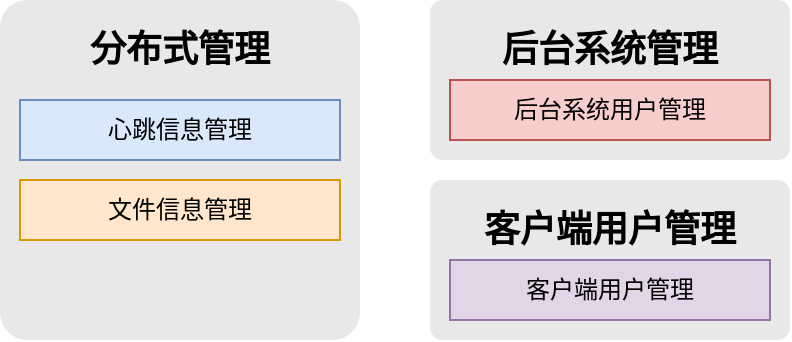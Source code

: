 <mxfile version="24.2.5" type="device">
  <diagram name="第 1 页" id="fBJQqrs0X9zh_bPnM97s">
    <mxGraphModel dx="1420" dy="870" grid="1" gridSize="10" guides="1" tooltips="1" connect="1" arrows="1" fold="1" page="1" pageScale="1" pageWidth="1169" pageHeight="827" math="0" shadow="0">
      <root>
        <mxCell id="0" />
        <mxCell id="1" parent="0" />
        <mxCell id="km3C1qrEXZtnPiWQdJ09-1" value="" style="rounded=1;whiteSpace=wrap;html=1;strokeColor=none;fillColor=#e8e8e8;arcSize=8;" parent="1" vertex="1">
          <mxGeometry x="585" y="210" width="180" height="170" as="geometry" />
        </mxCell>
        <mxCell id="km3C1qrEXZtnPiWQdJ09-7" value="" style="rounded=1;whiteSpace=wrap;html=1;strokeColor=none;fillColor=#e8e8e8;arcSize=8;" parent="1" vertex="1">
          <mxGeometry x="800" y="210" width="180" height="80" as="geometry" />
        </mxCell>
        <mxCell id="km3C1qrEXZtnPiWQdJ09-8" value="" style="rounded=1;whiteSpace=wrap;html=1;strokeColor=none;fillColor=#e8e8e8;arcSize=8;" parent="1" vertex="1">
          <mxGeometry x="800" y="300" width="180" height="80" as="geometry" />
        </mxCell>
        <mxCell id="km3C1qrEXZtnPiWQdJ09-9" value="客户端用户管理" style="text;html=1;align=center;verticalAlign=middle;whiteSpace=wrap;rounded=0;fontSize=18;fontStyle=1" parent="1" vertex="1">
          <mxGeometry x="825" y="310" width="130" height="30" as="geometry" />
        </mxCell>
        <mxCell id="km3C1qrEXZtnPiWQdJ09-10" value="后台系统管理" style="text;html=1;align=center;verticalAlign=middle;whiteSpace=wrap;rounded=0;fontSize=18;fontStyle=1" parent="1" vertex="1">
          <mxGeometry x="825" y="220" width="130" height="30" as="geometry" />
        </mxCell>
        <mxCell id="km3C1qrEXZtnPiWQdJ09-12" value="后台系统用户管理" style="rounded=0;whiteSpace=wrap;html=1;strokeColor=#b85450;fillColor=#f8cecc;" parent="1" vertex="1">
          <mxGeometry x="810" y="250" width="160" height="30" as="geometry" />
        </mxCell>
        <mxCell id="km3C1qrEXZtnPiWQdJ09-13" value="客户端用户管理" style="rounded=0;whiteSpace=wrap;html=1;fillColor=#e1d5e7;strokeColor=#9673a6;" parent="1" vertex="1">
          <mxGeometry x="810" y="340" width="160" height="30" as="geometry" />
        </mxCell>
        <mxCell id="km3C1qrEXZtnPiWQdJ09-14" value="分布式管理" style="text;html=1;align=center;verticalAlign=middle;whiteSpace=wrap;rounded=0;fontSize=18;fontStyle=1" parent="1" vertex="1">
          <mxGeometry x="610" y="220" width="130" height="30" as="geometry" />
        </mxCell>
        <mxCell id="cCUR3z1HmkL9D-8tzrmq-1" value="心跳信息管理" style="rounded=0;whiteSpace=wrap;html=1;strokeColor=#6c8ebf;fillColor=#dae8fc;" vertex="1" parent="1">
          <mxGeometry x="595" y="260" width="160" height="30" as="geometry" />
        </mxCell>
        <mxCell id="cCUR3z1HmkL9D-8tzrmq-2" value="文件信息管理" style="rounded=0;whiteSpace=wrap;html=1;strokeColor=#d79b00;fillColor=#ffe6cc;" vertex="1" parent="1">
          <mxGeometry x="595" y="300" width="160" height="30" as="geometry" />
        </mxCell>
      </root>
    </mxGraphModel>
  </diagram>
</mxfile>
